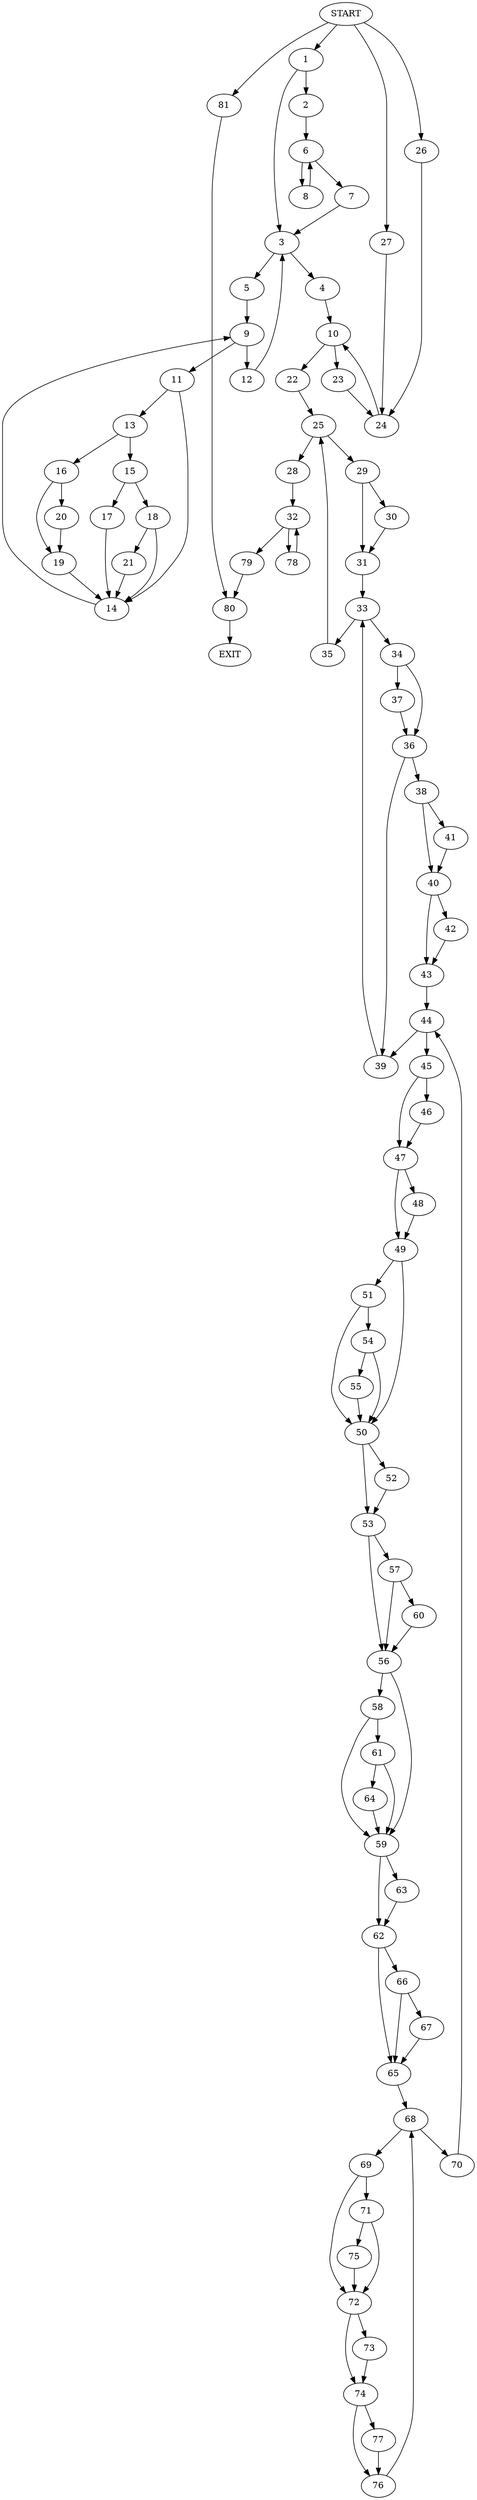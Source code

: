 digraph {
0 [label="START"]
82 [label="EXIT"]
0 -> 1
1 -> 2
1 -> 3
3 -> 4
3 -> 5
2 -> 6
6 -> 7
6 -> 8
8 -> 6
7 -> 3
5 -> 9
4 -> 10
9 -> 11
9 -> 12
11 -> 13
11 -> 14
12 -> 3
13 -> 15
13 -> 16
14 -> 9
15 -> 17
15 -> 18
16 -> 19
16 -> 20
18 -> 21
18 -> 14
17 -> 14
21 -> 14
19 -> 14
20 -> 19
10 -> 22
10 -> 23
23 -> 24
22 -> 25
24 -> 10
0 -> 26
26 -> 24
0 -> 27
27 -> 24
25 -> 28
25 -> 29
29 -> 30
29 -> 31
28 -> 32
30 -> 31
31 -> 33
33 -> 34
33 -> 35
34 -> 36
34 -> 37
35 -> 25
37 -> 36
36 -> 38
36 -> 39
38 -> 40
38 -> 41
39 -> 33
41 -> 40
40 -> 42
40 -> 43
42 -> 43
43 -> 44
44 -> 45
44 -> 39
45 -> 46
45 -> 47
46 -> 47
47 -> 48
47 -> 49
49 -> 50
49 -> 51
48 -> 49
50 -> 52
50 -> 53
51 -> 54
51 -> 50
54 -> 50
54 -> 55
55 -> 50
53 -> 56
53 -> 57
52 -> 53
56 -> 58
56 -> 59
57 -> 60
57 -> 56
60 -> 56
58 -> 61
58 -> 59
59 -> 62
59 -> 63
61 -> 59
61 -> 64
64 -> 59
62 -> 65
62 -> 66
63 -> 62
66 -> 65
66 -> 67
65 -> 68
67 -> 65
68 -> 69
68 -> 70
70 -> 44
69 -> 71
69 -> 72
72 -> 73
72 -> 74
71 -> 75
71 -> 72
75 -> 72
74 -> 76
74 -> 77
73 -> 74
77 -> 76
76 -> 68
32 -> 78
32 -> 79
79 -> 80
78 -> 32
80 -> 82
0 -> 81
81 -> 80
}
